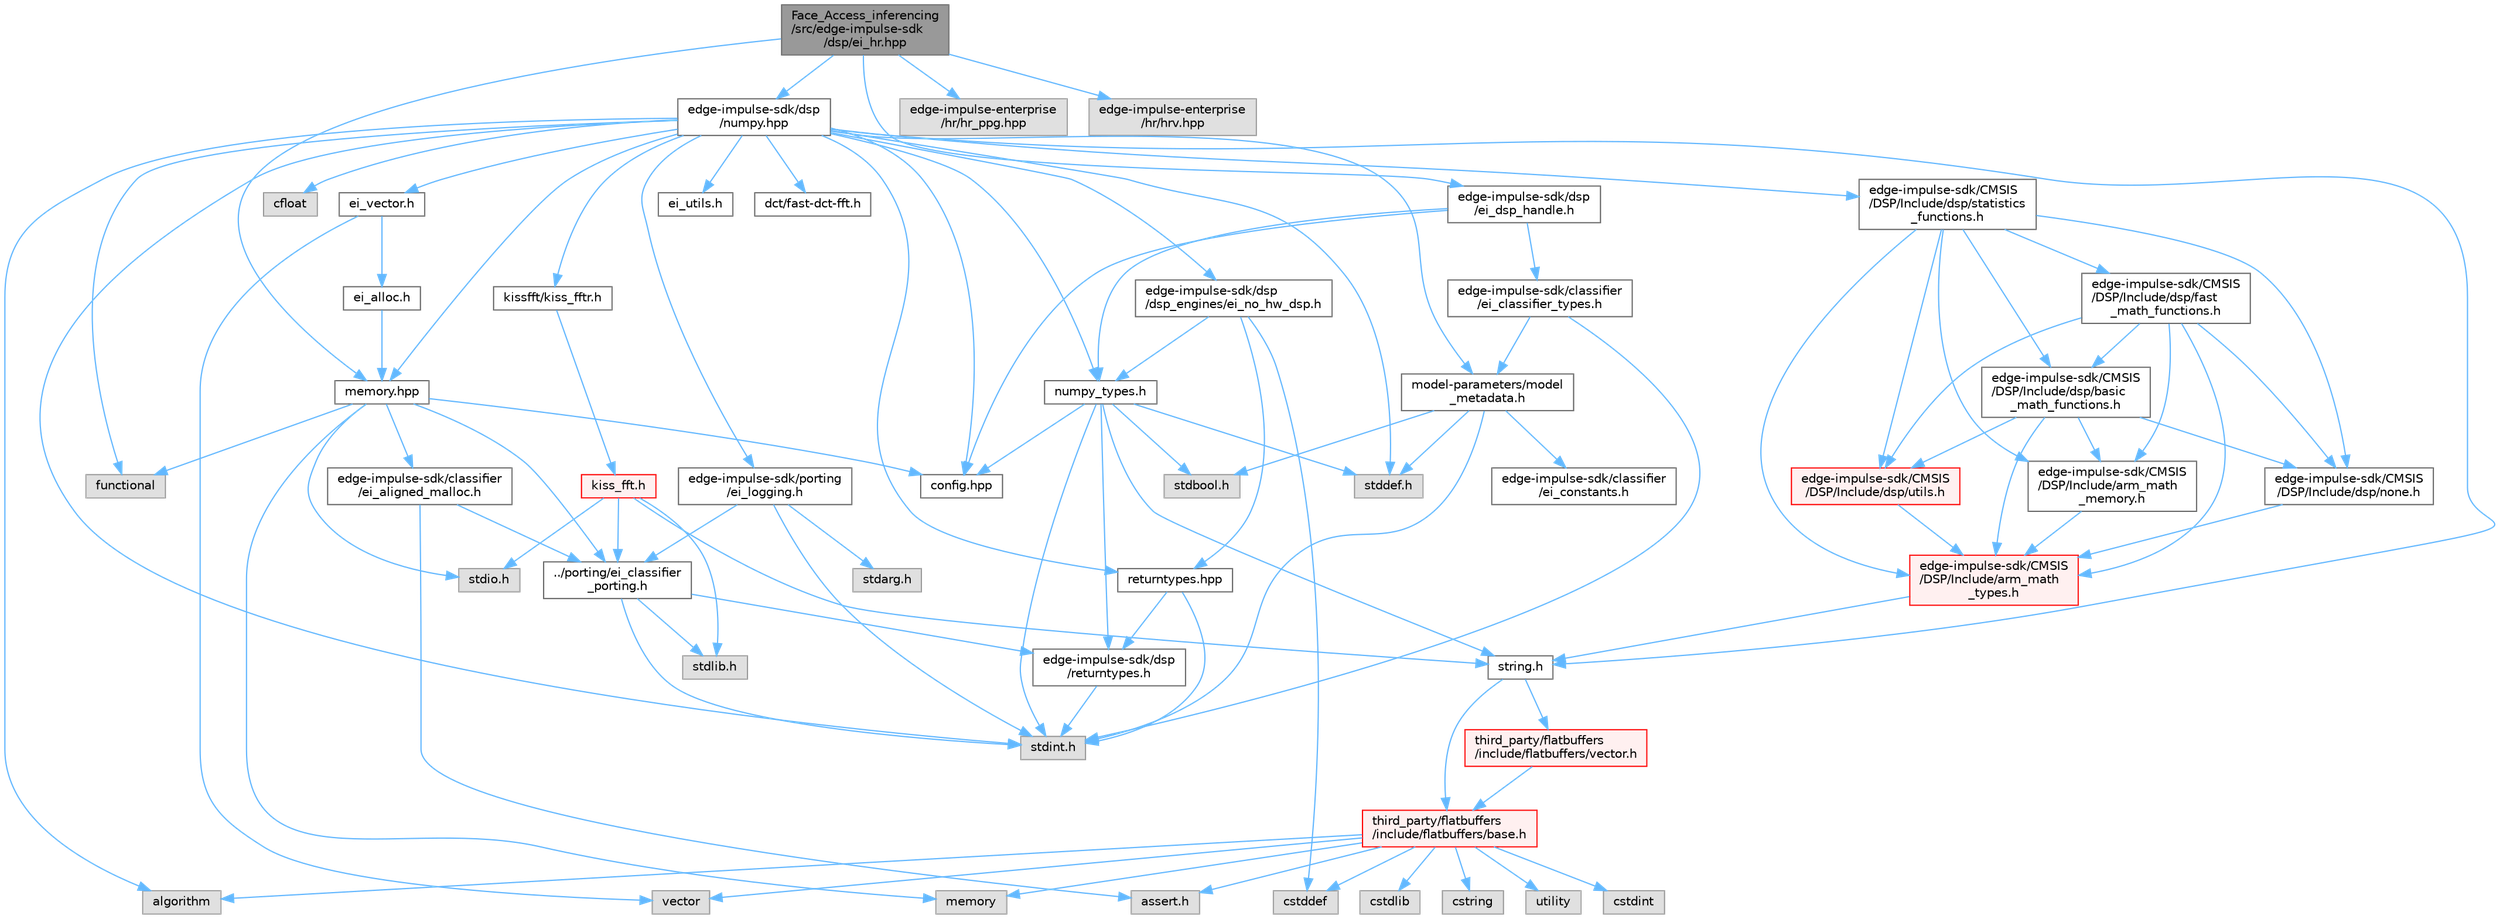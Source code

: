 digraph "Face_Access_inferencing/src/edge-impulse-sdk/dsp/ei_hr.hpp"
{
 // LATEX_PDF_SIZE
  bgcolor="transparent";
  edge [fontname=Helvetica,fontsize=10,labelfontname=Helvetica,labelfontsize=10];
  node [fontname=Helvetica,fontsize=10,shape=box,height=0.2,width=0.4];
  Node1 [id="Node000001",label="Face_Access_inferencing\l/src/edge-impulse-sdk\l/dsp/ei_hr.hpp",height=0.2,width=0.4,color="gray40", fillcolor="grey60", style="filled", fontcolor="black",tooltip=" "];
  Node1 -> Node2 [id="edge98_Node000001_Node000002",color="steelblue1",style="solid",tooltip=" "];
  Node2 [id="Node000002",label="edge-impulse-sdk/dsp\l/numpy.hpp",height=0.2,width=0.4,color="grey40", fillcolor="white", style="filled",URL="$numpy_8hpp.html",tooltip=" "];
  Node2 -> Node3 [id="edge99_Node000002_Node000003",color="steelblue1",style="solid",tooltip=" "];
  Node3 [id="Node000003",label="stdint.h",height=0.2,width=0.4,color="grey60", fillcolor="#E0E0E0", style="filled",tooltip=" "];
  Node2 -> Node4 [id="edge100_Node000002_Node000004",color="steelblue1",style="solid",tooltip=" "];
  Node4 [id="Node000004",label="string.h",height=0.2,width=0.4,color="grey40", fillcolor="white", style="filled",URL="$string_8h.html",tooltip=" "];
  Node4 -> Node5 [id="edge101_Node000004_Node000005",color="steelblue1",style="solid",tooltip=" "];
  Node5 [id="Node000005",label="third_party/flatbuffers\l/include/flatbuffers/base.h",height=0.2,width=0.4,color="red", fillcolor="#FFF0F0", style="filled",URL="$base_8h.html",tooltip=" "];
  Node5 -> Node6 [id="edge102_Node000005_Node000006",color="steelblue1",style="solid",tooltip=" "];
  Node6 [id="Node000006",label="assert.h",height=0.2,width=0.4,color="grey60", fillcolor="#E0E0E0", style="filled",tooltip=" "];
  Node5 -> Node7 [id="edge103_Node000005_Node000007",color="steelblue1",style="solid",tooltip=" "];
  Node7 [id="Node000007",label="cstdint",height=0.2,width=0.4,color="grey60", fillcolor="#E0E0E0", style="filled",tooltip=" "];
  Node5 -> Node8 [id="edge104_Node000005_Node000008",color="steelblue1",style="solid",tooltip=" "];
  Node8 [id="Node000008",label="cstddef",height=0.2,width=0.4,color="grey60", fillcolor="#E0E0E0", style="filled",tooltip=" "];
  Node5 -> Node9 [id="edge105_Node000005_Node000009",color="steelblue1",style="solid",tooltip=" "];
  Node9 [id="Node000009",label="cstdlib",height=0.2,width=0.4,color="grey60", fillcolor="#E0E0E0", style="filled",tooltip=" "];
  Node5 -> Node10 [id="edge106_Node000005_Node000010",color="steelblue1",style="solid",tooltip=" "];
  Node10 [id="Node000010",label="cstring",height=0.2,width=0.4,color="grey60", fillcolor="#E0E0E0", style="filled",tooltip=" "];
  Node5 -> Node11 [id="edge107_Node000005_Node000011",color="steelblue1",style="solid",tooltip=" "];
  Node11 [id="Node000011",label="utility",height=0.2,width=0.4,color="grey60", fillcolor="#E0E0E0", style="filled",tooltip=" "];
  Node5 -> Node14 [id="edge108_Node000005_Node000014",color="steelblue1",style="solid",tooltip=" "];
  Node14 [id="Node000014",label="vector",height=0.2,width=0.4,color="grey60", fillcolor="#E0E0E0", style="filled",tooltip=" "];
  Node5 -> Node16 [id="edge109_Node000005_Node000016",color="steelblue1",style="solid",tooltip=" "];
  Node16 [id="Node000016",label="algorithm",height=0.2,width=0.4,color="grey60", fillcolor="#E0E0E0", style="filled",tooltip=" "];
  Node5 -> Node18 [id="edge110_Node000005_Node000018",color="steelblue1",style="solid",tooltip=" "];
  Node18 [id="Node000018",label="memory",height=0.2,width=0.4,color="grey60", fillcolor="#E0E0E0", style="filled",tooltip=" "];
  Node4 -> Node19 [id="edge111_Node000004_Node000019",color="steelblue1",style="solid",tooltip=" "];
  Node19 [id="Node000019",label="third_party/flatbuffers\l/include/flatbuffers/vector.h",height=0.2,width=0.4,color="red", fillcolor="#FFF0F0", style="filled",URL="$vector_8h.html",tooltip=" "];
  Node19 -> Node5 [id="edge112_Node000019_Node000005",color="steelblue1",style="solid",tooltip=" "];
  Node2 -> Node23 [id="edge113_Node000002_Node000023",color="steelblue1",style="solid",tooltip=" "];
  Node23 [id="Node000023",label="stddef.h",height=0.2,width=0.4,color="grey60", fillcolor="#E0E0E0", style="filled",tooltip=" "];
  Node2 -> Node24 [id="edge114_Node000002_Node000024",color="steelblue1",style="solid",tooltip=" "];
  Node24 [id="Node000024",label="cfloat",height=0.2,width=0.4,color="grey60", fillcolor="#E0E0E0", style="filled",tooltip=" "];
  Node2 -> Node25 [id="edge115_Node000002_Node000025",color="steelblue1",style="solid",tooltip=" "];
  Node25 [id="Node000025",label="ei_vector.h",height=0.2,width=0.4,color="grey40", fillcolor="white", style="filled",URL="$ei__vector_8h.html",tooltip=" "];
  Node25 -> Node26 [id="edge116_Node000025_Node000026",color="steelblue1",style="solid",tooltip=" "];
  Node26 [id="Node000026",label="ei_alloc.h",height=0.2,width=0.4,color="grey40", fillcolor="white", style="filled",URL="$ei__alloc_8h.html",tooltip=" "];
  Node26 -> Node27 [id="edge117_Node000026_Node000027",color="steelblue1",style="solid",tooltip=" "];
  Node27 [id="Node000027",label="memory.hpp",height=0.2,width=0.4,color="grey40", fillcolor="white", style="filled",URL="$memory_8hpp.html",tooltip=" "];
  Node27 -> Node28 [id="edge118_Node000027_Node000028",color="steelblue1",style="solid",tooltip=" "];
  Node28 [id="Node000028",label="functional",height=0.2,width=0.4,color="grey60", fillcolor="#E0E0E0", style="filled",tooltip=" "];
  Node27 -> Node29 [id="edge119_Node000027_Node000029",color="steelblue1",style="solid",tooltip=" "];
  Node29 [id="Node000029",label="stdio.h",height=0.2,width=0.4,color="grey60", fillcolor="#E0E0E0", style="filled",tooltip=" "];
  Node27 -> Node18 [id="edge120_Node000027_Node000018",color="steelblue1",style="solid",tooltip=" "];
  Node27 -> Node30 [id="edge121_Node000027_Node000030",color="steelblue1",style="solid",tooltip=" "];
  Node30 [id="Node000030",label="../porting/ei_classifier\l_porting.h",height=0.2,width=0.4,color="grey40", fillcolor="white", style="filled",URL="$ei__classifier__porting_8h.html",tooltip=" "];
  Node30 -> Node3 [id="edge122_Node000030_Node000003",color="steelblue1",style="solid",tooltip=" "];
  Node30 -> Node31 [id="edge123_Node000030_Node000031",color="steelblue1",style="solid",tooltip=" "];
  Node31 [id="Node000031",label="stdlib.h",height=0.2,width=0.4,color="grey60", fillcolor="#E0E0E0", style="filled",tooltip=" "];
  Node30 -> Node32 [id="edge124_Node000030_Node000032",color="steelblue1",style="solid",tooltip=" "];
  Node32 [id="Node000032",label="edge-impulse-sdk/dsp\l/returntypes.h",height=0.2,width=0.4,color="grey40", fillcolor="white", style="filled",URL="$returntypes_8h.html",tooltip=" "];
  Node32 -> Node3 [id="edge125_Node000032_Node000003",color="steelblue1",style="solid",tooltip=" "];
  Node27 -> Node33 [id="edge126_Node000027_Node000033",color="steelblue1",style="solid",tooltip=" "];
  Node33 [id="Node000033",label="edge-impulse-sdk/classifier\l/ei_aligned_malloc.h",height=0.2,width=0.4,color="grey40", fillcolor="white", style="filled",URL="$ei__aligned__malloc_8h.html",tooltip=" "];
  Node33 -> Node6 [id="edge127_Node000033_Node000006",color="steelblue1",style="solid",tooltip=" "];
  Node33 -> Node30 [id="edge128_Node000033_Node000030",color="steelblue1",style="solid",tooltip=" "];
  Node27 -> Node34 [id="edge129_Node000027_Node000034",color="steelblue1",style="solid",tooltip=" "];
  Node34 [id="Node000034",label="config.hpp",height=0.2,width=0.4,color="grey40", fillcolor="white", style="filled",URL="$config_8hpp.html",tooltip=" "];
  Node25 -> Node14 [id="edge130_Node000025_Node000014",color="steelblue1",style="solid",tooltip=" "];
  Node2 -> Node16 [id="edge131_Node000002_Node000016",color="steelblue1",style="solid",tooltip=" "];
  Node2 -> Node35 [id="edge132_Node000002_Node000035",color="steelblue1",style="solid",tooltip=" "];
  Node35 [id="Node000035",label="numpy_types.h",height=0.2,width=0.4,color="grey40", fillcolor="white", style="filled",URL="$numpy__types_8h.html",tooltip=" "];
  Node35 -> Node3 [id="edge133_Node000035_Node000003",color="steelblue1",style="solid",tooltip=" "];
  Node35 -> Node36 [id="edge134_Node000035_Node000036",color="steelblue1",style="solid",tooltip=" "];
  Node36 [id="Node000036",label="stdbool.h",height=0.2,width=0.4,color="grey60", fillcolor="#E0E0E0", style="filled",tooltip=" "];
  Node35 -> Node4 [id="edge135_Node000035_Node000004",color="steelblue1",style="solid",tooltip=" "];
  Node35 -> Node23 [id="edge136_Node000035_Node000023",color="steelblue1",style="solid",tooltip=" "];
  Node35 -> Node34 [id="edge137_Node000035_Node000034",color="steelblue1",style="solid",tooltip=" "];
  Node35 -> Node32 [id="edge138_Node000035_Node000032",color="steelblue1",style="solid",tooltip=" "];
  Node2 -> Node34 [id="edge139_Node000002_Node000034",color="steelblue1",style="solid",tooltip=" "];
  Node2 -> Node37 [id="edge140_Node000002_Node000037",color="steelblue1",style="solid",tooltip=" "];
  Node37 [id="Node000037",label="returntypes.hpp",height=0.2,width=0.4,color="grey40", fillcolor="white", style="filled",URL="$returntypes_8hpp.html",tooltip=" "];
  Node37 -> Node3 [id="edge141_Node000037_Node000003",color="steelblue1",style="solid",tooltip=" "];
  Node37 -> Node32 [id="edge142_Node000037_Node000032",color="steelblue1",style="solid",tooltip=" "];
  Node2 -> Node27 [id="edge143_Node000002_Node000027",color="steelblue1",style="solid",tooltip=" "];
  Node2 -> Node38 [id="edge144_Node000002_Node000038",color="steelblue1",style="solid",tooltip=" "];
  Node38 [id="Node000038",label="ei_utils.h",height=0.2,width=0.4,color="grey40", fillcolor="white", style="filled",URL="$ei__utils_8h.html",tooltip=" "];
  Node2 -> Node39 [id="edge145_Node000002_Node000039",color="steelblue1",style="solid",tooltip=" "];
  Node39 [id="Node000039",label="dct/fast-dct-fft.h",height=0.2,width=0.4,color="grey40", fillcolor="white", style="filled",URL="$fast-dct-fft_8h.html",tooltip=" "];
  Node2 -> Node40 [id="edge146_Node000002_Node000040",color="steelblue1",style="solid",tooltip=" "];
  Node40 [id="Node000040",label="kissfft/kiss_fftr.h",height=0.2,width=0.4,color="grey40", fillcolor="white", style="filled",URL="$_face___access__inferencing_2src_2edge-impulse-sdk_2dsp_2kissfft_2kiss__fftr_8h.html",tooltip=" "];
  Node40 -> Node41 [id="edge147_Node000040_Node000041",color="steelblue1",style="solid",tooltip=" "];
  Node41 [id="Node000041",label="kiss_fft.h",height=0.2,width=0.4,color="red", fillcolor="#FFF0F0", style="filled",URL="$_face___access__inferencing_2src_2edge-impulse-sdk_2dsp_2kissfft_2kiss__fft_8h.html",tooltip=" "];
  Node41 -> Node31 [id="edge148_Node000041_Node000031",color="steelblue1",style="solid",tooltip=" "];
  Node41 -> Node29 [id="edge149_Node000041_Node000029",color="steelblue1",style="solid",tooltip=" "];
  Node41 -> Node4 [id="edge150_Node000041_Node000004",color="steelblue1",style="solid",tooltip=" "];
  Node41 -> Node30 [id="edge151_Node000041_Node000030",color="steelblue1",style="solid",tooltip=" "];
  Node2 -> Node43 [id="edge152_Node000002_Node000043",color="steelblue1",style="solid",tooltip=" "];
  Node43 [id="Node000043",label="edge-impulse-sdk/porting\l/ei_logging.h",height=0.2,width=0.4,color="grey40", fillcolor="white", style="filled",URL="$ei__logging_8h.html",tooltip=" "];
  Node43 -> Node3 [id="edge153_Node000043_Node000003",color="steelblue1",style="solid",tooltip=" "];
  Node43 -> Node44 [id="edge154_Node000043_Node000044",color="steelblue1",style="solid",tooltip=" "];
  Node44 [id="Node000044",label="stdarg.h",height=0.2,width=0.4,color="grey60", fillcolor="#E0E0E0", style="filled",tooltip=" "];
  Node43 -> Node30 [id="edge155_Node000043_Node000030",color="steelblue1",style="solid",tooltip=" "];
  Node2 -> Node45 [id="edge156_Node000002_Node000045",color="steelblue1",style="solid",tooltip=" "];
  Node45 [id="Node000045",label="model-parameters/model\l_metadata.h",height=0.2,width=0.4,color="grey40", fillcolor="white", style="filled",URL="$model__metadata_8h.html",tooltip=" "];
  Node45 -> Node3 [id="edge157_Node000045_Node000003",color="steelblue1",style="solid",tooltip=" "];
  Node45 -> Node36 [id="edge158_Node000045_Node000036",color="steelblue1",style="solid",tooltip=" "];
  Node45 -> Node23 [id="edge159_Node000045_Node000023",color="steelblue1",style="solid",tooltip=" "];
  Node45 -> Node46 [id="edge160_Node000045_Node000046",color="steelblue1",style="solid",tooltip=" "];
  Node46 [id="Node000046",label="edge-impulse-sdk/classifier\l/ei_constants.h",height=0.2,width=0.4,color="grey40", fillcolor="white", style="filled",URL="$ei__constants_8h.html",tooltip=" "];
  Node2 -> Node47 [id="edge161_Node000002_Node000047",color="steelblue1",style="solid",tooltip=" "];
  Node47 [id="Node000047",label="edge-impulse-sdk/dsp\l/dsp_engines/ei_no_hw_dsp.h",height=0.2,width=0.4,color="grey40", fillcolor="white", style="filled",URL="$ei__no__hw__dsp_8h.html",tooltip=" "];
  Node47 -> Node8 [id="edge162_Node000047_Node000008",color="steelblue1",style="solid",tooltip=" "];
  Node47 -> Node37 [id="edge163_Node000047_Node000037",color="steelblue1",style="solid",tooltip=" "];
  Node47 -> Node35 [id="edge164_Node000047_Node000035",color="steelblue1",style="solid",tooltip=" "];
  Node2 -> Node48 [id="edge165_Node000002_Node000048",color="steelblue1",style="solid",tooltip=" "];
  Node48 [id="Node000048",label="edge-impulse-sdk/CMSIS\l/DSP/Include/dsp/statistics\l_functions.h",height=0.2,width=0.4,color="grey40", fillcolor="white", style="filled",URL="$statistics__functions_8h.html",tooltip=" "];
  Node48 -> Node49 [id="edge166_Node000048_Node000049",color="steelblue1",style="solid",tooltip=" "];
  Node49 [id="Node000049",label="edge-impulse-sdk/CMSIS\l/DSP/Include/arm_math\l_types.h",height=0.2,width=0.4,color="red", fillcolor="#FFF0F0", style="filled",URL="$arm__math__types_8h.html",tooltip=" "];
  Node49 -> Node4 [id="edge167_Node000049_Node000004",color="steelblue1",style="solid",tooltip=" "];
  Node48 -> Node53 [id="edge168_Node000048_Node000053",color="steelblue1",style="solid",tooltip=" "];
  Node53 [id="Node000053",label="edge-impulse-sdk/CMSIS\l/DSP/Include/arm_math\l_memory.h",height=0.2,width=0.4,color="grey40", fillcolor="white", style="filled",URL="$arm__math__memory_8h.html",tooltip=" "];
  Node53 -> Node49 [id="edge169_Node000053_Node000049",color="steelblue1",style="solid",tooltip=" "];
  Node48 -> Node54 [id="edge170_Node000048_Node000054",color="steelblue1",style="solid",tooltip=" "];
  Node54 [id="Node000054",label="edge-impulse-sdk/CMSIS\l/DSP/Include/dsp/none.h",height=0.2,width=0.4,color="grey40", fillcolor="white", style="filled",URL="$none_8h.html",tooltip=" "];
  Node54 -> Node49 [id="edge171_Node000054_Node000049",color="steelblue1",style="solid",tooltip=" "];
  Node48 -> Node55 [id="edge172_Node000048_Node000055",color="steelblue1",style="solid",tooltip=" "];
  Node55 [id="Node000055",label="edge-impulse-sdk/CMSIS\l/DSP/Include/dsp/utils.h",height=0.2,width=0.4,color="red", fillcolor="#FFF0F0", style="filled",URL="$utils_8h.html",tooltip=" "];
  Node55 -> Node49 [id="edge173_Node000055_Node000049",color="steelblue1",style="solid",tooltip=" "];
  Node48 -> Node56 [id="edge174_Node000048_Node000056",color="steelblue1",style="solid",tooltip=" "];
  Node56 [id="Node000056",label="edge-impulse-sdk/CMSIS\l/DSP/Include/dsp/basic\l_math_functions.h",height=0.2,width=0.4,color="grey40", fillcolor="white", style="filled",URL="$basic__math__functions_8h.html",tooltip=" "];
  Node56 -> Node49 [id="edge175_Node000056_Node000049",color="steelblue1",style="solid",tooltip=" "];
  Node56 -> Node53 [id="edge176_Node000056_Node000053",color="steelblue1",style="solid",tooltip=" "];
  Node56 -> Node54 [id="edge177_Node000056_Node000054",color="steelblue1",style="solid",tooltip=" "];
  Node56 -> Node55 [id="edge178_Node000056_Node000055",color="steelblue1",style="solid",tooltip=" "];
  Node48 -> Node57 [id="edge179_Node000048_Node000057",color="steelblue1",style="solid",tooltip=" "];
  Node57 [id="Node000057",label="edge-impulse-sdk/CMSIS\l/DSP/Include/dsp/fast\l_math_functions.h",height=0.2,width=0.4,color="grey40", fillcolor="white", style="filled",URL="$fast__math__functions_8h.html",tooltip=" "];
  Node57 -> Node49 [id="edge180_Node000057_Node000049",color="steelblue1",style="solid",tooltip=" "];
  Node57 -> Node53 [id="edge181_Node000057_Node000053",color="steelblue1",style="solid",tooltip=" "];
  Node57 -> Node54 [id="edge182_Node000057_Node000054",color="steelblue1",style="solid",tooltip=" "];
  Node57 -> Node55 [id="edge183_Node000057_Node000055",color="steelblue1",style="solid",tooltip=" "];
  Node57 -> Node56 [id="edge184_Node000057_Node000056",color="steelblue1",style="solid",tooltip=" "];
  Node2 -> Node28 [id="edge185_Node000002_Node000028",color="steelblue1",style="solid",tooltip=" "];
  Node1 -> Node58 [id="edge186_Node000001_Node000058",color="steelblue1",style="solid",tooltip=" "];
  Node58 [id="Node000058",label="edge-impulse-sdk/dsp\l/ei_dsp_handle.h",height=0.2,width=0.4,color="grey40", fillcolor="white", style="filled",URL="$ei__dsp__handle_8h.html",tooltip=" "];
  Node58 -> Node34 [id="edge187_Node000058_Node000034",color="steelblue1",style="solid",tooltip=" "];
  Node58 -> Node35 [id="edge188_Node000058_Node000035",color="steelblue1",style="solid",tooltip=" "];
  Node58 -> Node59 [id="edge189_Node000058_Node000059",color="steelblue1",style="solid",tooltip=" "];
  Node59 [id="Node000059",label="edge-impulse-sdk/classifier\l/ei_classifier_types.h",height=0.2,width=0.4,color="grey40", fillcolor="white", style="filled",URL="$ei__classifier__types_8h.html",tooltip=" "];
  Node59 -> Node3 [id="edge190_Node000059_Node000003",color="steelblue1",style="solid",tooltip=" "];
  Node59 -> Node45 [id="edge191_Node000059_Node000045",color="steelblue1",style="solid",tooltip=" "];
  Node1 -> Node60 [id="edge192_Node000001_Node000060",color="steelblue1",style="solid",tooltip=" "];
  Node60 [id="Node000060",label="edge-impulse-enterprise\l/hr/hr_ppg.hpp",height=0.2,width=0.4,color="grey60", fillcolor="#E0E0E0", style="filled",tooltip=" "];
  Node1 -> Node61 [id="edge193_Node000001_Node000061",color="steelblue1",style="solid",tooltip=" "];
  Node61 [id="Node000061",label="edge-impulse-enterprise\l/hr/hrv.hpp",height=0.2,width=0.4,color="grey60", fillcolor="#E0E0E0", style="filled",tooltip=" "];
  Node1 -> Node27 [id="edge194_Node000001_Node000027",color="steelblue1",style="solid",tooltip=" "];
}
